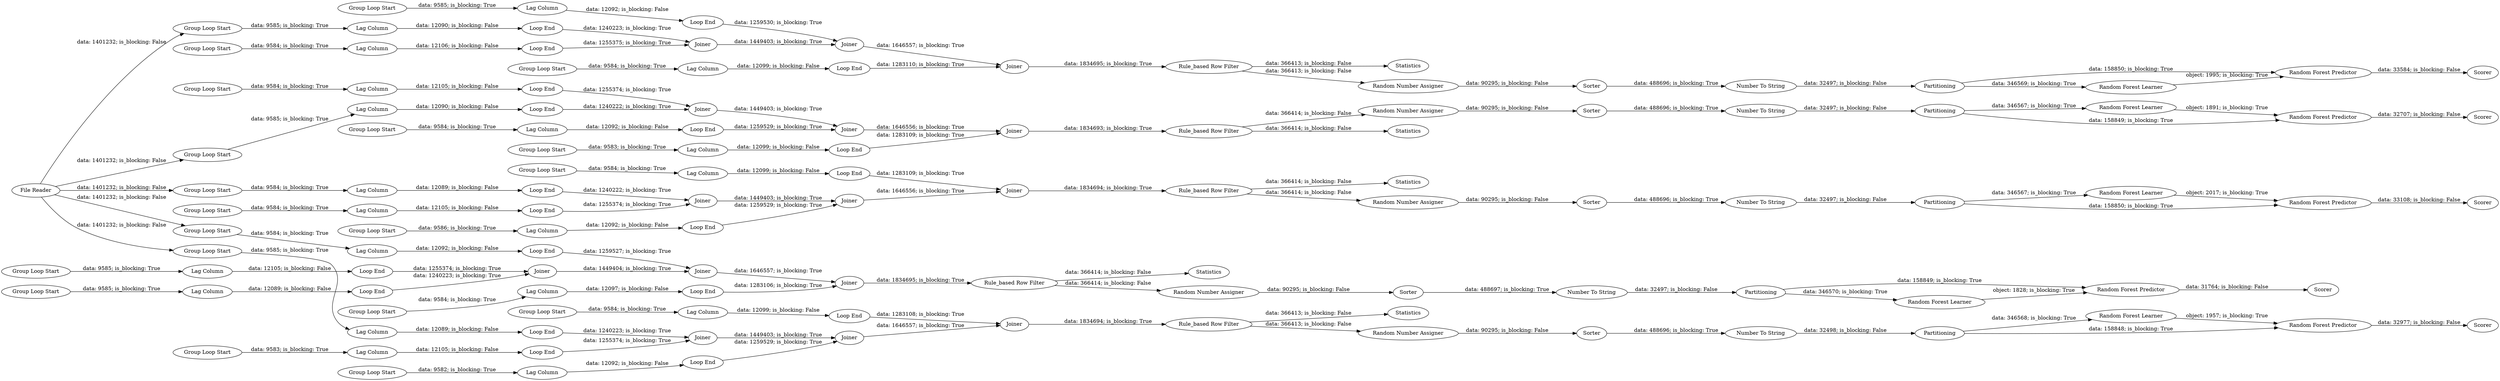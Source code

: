 digraph {
	"2822194880488596997_7" [label="Lag Column"]
	"-311768950679302985_3" [label="Lag Column"]
	"6741477381002145944_19" [label=Sorter]
	"-1651080928022525466_27" [label="Loop End"]
	"-6930339054616025544_38" [label="Random Forest Learner"]
	"6741477381002145944_16" [label=Joiner]
	"2822194880488596997_28" [label="Lag Column"]
	"2822194880488596997_29" [label="Loop End"]
	"-6930339054616025544_37" [label="Random Forest Predictor"]
	"-6930339054616025544_46" [label="Random Forest Learner"]
	"-1651080928022525466_8" [label="Group Loop Start"]
	"2822194880488596997_26" [label="Loop End"]
	"6741477381002145944_18" [label="Random Number Assigner"]
	"6741477381002145944_31" [label=Statistics]
	"-6930339054616025544_51" [label=Partitioning]
	"-1651080928022525466_3" [label="Lag Column"]
	"2822194880488596997_17" [label="Rule_based Row Filter"]
	"-3624817441871705860_2" [label="Group Loop Start"]
	"-1651080928022525466_16" [label=Joiner]
	"-311768950679302985_25" [label="Loop End"]
	"-1651080928022525466_31" [label=Statistics]
	"2822194880488596997_2" [label="Group Loop Start"]
	"-6930339054616025544_21" [label=Partitioning]
	"-311768950679302985_15" [label="Group Loop Start"]
	"6741477381002145944_2" [label="Group Loop Start"]
	"-311768950679302985_30" [label="Lag Column"]
	"-311768950679302985_31" [label=Statistics]
	"-1651080928022525466_15" [label="Group Loop Start"]
	"-311768950679302985_11" [label="Group Loop Start"]
	"2822194880488596997_20" [label="Number To String"]
	"-3624817441871705860_7" [label="Lag Column"]
	"-311768950679302985_27" [label="Loop End"]
	"-3624817441871705860_16" [label=Joiner]
	"-311768950679302985_29" [label="Loop End"]
	"2822194880488596997_5" [label=Joiner]
	"-311768950679302985_9" [label=Joiner]
	"6741477381002145944_11" [label="Group Loop Start"]
	"6741477381002145944_5" [label=Joiner]
	"2822194880488596997_3" [label="Lag Column"]
	"6741477381002145944_29" [label="Loop End"]
	"-1651080928022525466_28" [label="Lag Column"]
	"-6930339054616025544_49" [label="Random Forest Predictor"]
	"-1651080928022525466_2" [label="Group Loop Start"]
	"-6930339054616025544_44" [label=Scorer]
	"-6930339054616025544_48" [label="Random Forest Learner"]
	"-6930339054616025544_40" [label=Scorer]
	"-3624817441871705860_30" [label="Lag Column"]
	"-1651080928022525466_26" [label="Loop End"]
	"-3624817441871705860_19" [label=Sorter]
	"-3624817441871705860_31" [label=Statistics]
	"-3624817441871705860_29" [label="Loop End"]
	"-311768950679302985_28" [label="Lag Column"]
	"2822194880488596997_25" [label="Loop End"]
	"-6930339054616025544_42" [label="Random Forest Learner"]
	"6741477381002145944_3" [label="Lag Column"]
	"-311768950679302985_18" [label="Random Number Assigner"]
	"-1651080928022525466_5" [label=Joiner]
	"6741477381002145944_8" [label="Group Loop Start"]
	"-3624817441871705860_18" [label="Random Number Assigner"]
	"-3624817441871705860_8" [label="Group Loop Start"]
	"-6930339054616025544_24" [label=Scorer]
	"-1651080928022525466_19" [label=Sorter]
	"6741477381002145944_9" [label=Joiner]
	"-3624817441871705860_11" [label="Group Loop Start"]
	"-6930339054616025544_22" [label="Random Forest Learner"]
	"-311768950679302985_17" [label="Rule_based Row Filter"]
	"-3624817441871705860_17" [label="Rule_based Row Filter"]
	"-6930339054616025544_47" [label=Partitioning]
	"-311768950679302985_20" [label="Number To String"]
	"2822194880488596997_30" [label="Lag Column"]
	"-1651080928022525466_9" [label=Joiner]
	"6741477381002145944_7" [label="Lag Column"]
	"-1651080928022525466_11" [label="Group Loop Start"]
	"-1651080928022525466_29" [label="Loop End"]
	"-311768950679302985_5" [label=Joiner]
	"6741477381002145944_30" [label="Lag Column"]
	"-311768950679302985_16" [label=Joiner]
	"-6930339054616025544_50" [label=Scorer]
	"-6930339054616025544_43" [label=Partitioning]
	"-3624817441871705860_9" [label=Joiner]
	"-3624817441871705860_28" [label="Lag Column"]
	"2822194880488596997_31" [label=Statistics]
	"2822194880488596997_19" [label=Sorter]
	"-3624817441871705860_27" [label="Loop End"]
	"2822194880488596997_27" [label="Loop End"]
	"6741477381002145944_25" [label="Loop End"]
	"-3624817441871705860_26" [label="Loop End"]
	"2822194880488596997_15" [label="Group Loop Start"]
	"-1651080928022525466_18" [label="Random Number Assigner"]
	"-3624817441871705860_25" [label="Loop End"]
	"6741477381002145944_26" [label="Loop End"]
	"-6930339054616025544_45" [label="Random Forest Predictor"]
	"-311768950679302985_19" [label=Sorter]
	"-311768950679302985_26" [label="Loop End"]
	"2822194880488596997_8" [label="Group Loop Start"]
	"6741477381002145944_15" [label="Group Loop Start"]
	"-311768950679302985_7" [label="Lag Column"]
	"6741477381002145944_27" [label="Loop End"]
	"2822194880488596997_11" [label="Group Loop Start"]
	"-6930339054616025544_1" [label="File Reader"]
	"-1651080928022525466_20" [label="Number To String"]
	"-6930339054616025544_36" [label=Scorer]
	"-3624817441871705860_3" [label="Lag Column"]
	"-311768950679302985_2" [label="Group Loop Start"]
	"-1651080928022525466_7" [label="Lag Column"]
	"6741477381002145944_28" [label="Lag Column"]
	"-6930339054616025544_39" [label=Partitioning]
	"-3624817441871705860_20" [label="Number To String"]
	"-1651080928022525466_30" [label="Lag Column"]
	"2822194880488596997_16" [label=Joiner]
	"2822194880488596997_9" [label=Joiner]
	"6741477381002145944_17" [label="Rule_based Row Filter"]
	"-3624817441871705860_5" [label=Joiner]
	"-1651080928022525466_25" [label="Loop End"]
	"-6930339054616025544_23" [label="Random Forest Predictor"]
	"-6930339054616025544_41" [label="Random Forest Predictor"]
	"-3624817441871705860_15" [label="Group Loop Start"]
	"-311768950679302985_8" [label="Group Loop Start"]
	"6741477381002145944_20" [label="Number To String"]
	"2822194880488596997_18" [label="Random Number Assigner"]
	"-1651080928022525466_17" [label="Rule_based Row Filter"]
	"6741477381002145944_5" -> "6741477381002145944_9" [label="data: 1449403; is_blocking: True"]
	"-1651080928022525466_29" -> "-1651080928022525466_16" [label="data: 1283109; is_blocking: True"]
	"2822194880488596997_8" -> "2822194880488596997_7" [label="data: 9584; is_blocking: True"]
	"6741477381002145944_19" -> "6741477381002145944_20" [label="data: 488696; is_blocking: True"]
	"2822194880488596997_5" -> "2822194880488596997_9" [label="data: 1449403; is_blocking: True"]
	"-3624817441871705860_27" -> "-3624817441871705860_9" [label="data: 1259527; is_blocking: True"]
	"2822194880488596997_9" -> "2822194880488596997_16" [label="data: 1646557; is_blocking: True"]
	"6741477381002145944_8" -> "6741477381002145944_7" [label="data: 9584; is_blocking: True"]
	"-1651080928022525466_19" -> "-1651080928022525466_20" [label="data: 488696; is_blocking: True"]
	"-6930339054616025544_47" -> "-6930339054616025544_45" [label="data: 158849; is_blocking: True"]
	"-3624817441871705860_15" -> "-3624817441871705860_30" [label="data: 9584; is_blocking: True"]
	"-1651080928022525466_5" -> "-1651080928022525466_9" [label="data: 1449403; is_blocking: True"]
	"-1651080928022525466_26" -> "-1651080928022525466_5" [label="data: 1255374; is_blocking: True"]
	"-311768950679302985_29" -> "-311768950679302985_16" [label="data: 1283108; is_blocking: True"]
	"-6930339054616025544_1" -> "2822194880488596997_2" [label="data: 1401232; is_blocking: False"]
	"-311768950679302985_8" -> "-311768950679302985_7" [label="data: 9583; is_blocking: True"]
	"-1651080928022525466_11" -> "-1651080928022525466_28" [label="data: 9586; is_blocking: True"]
	"2822194880488596997_11" -> "2822194880488596997_28" [label="data: 9585; is_blocking: True"]
	"6741477381002145944_18" -> "6741477381002145944_19" [label="data: 90295; is_blocking: False"]
	"6741477381002145944_26" -> "6741477381002145944_5" [label="data: 1255374; is_blocking: True"]
	"-3624817441871705860_19" -> "-3624817441871705860_20" [label="data: 488697; is_blocking: True"]
	"6741477381002145944_20" -> "-6930339054616025544_47" [label="data: 32497; is_blocking: False"]
	"-3624817441871705860_5" -> "-3624817441871705860_9" [label="data: 1449404; is_blocking: True"]
	"6741477381002145944_28" -> "6741477381002145944_27" [label="data: 12092; is_blocking: False"]
	"2822194880488596997_17" -> "2822194880488596997_18" [label="data: 366413; is_blocking: False"]
	"-1651080928022525466_20" -> "-6930339054616025544_39" [label="data: 32497; is_blocking: False"]
	"-311768950679302985_26" -> "-311768950679302985_5" [label="data: 1255374; is_blocking: True"]
	"-6930339054616025544_1" -> "6741477381002145944_2" [label="data: 1401232; is_blocking: False"]
	"-311768950679302985_18" -> "-311768950679302985_19" [label="data: 90295; is_blocking: False"]
	"-6930339054616025544_46" -> "-6930339054616025544_45" [label="object: 1891; is_blocking: True"]
	"2822194880488596997_25" -> "2822194880488596997_5" [label="data: 1240223; is_blocking: True"]
	"-1651080928022525466_18" -> "-1651080928022525466_19" [label="data: 90295; is_blocking: False"]
	"6741477381002145944_29" -> "6741477381002145944_16" [label="data: 1283109; is_blocking: True"]
	"2822194880488596997_18" -> "2822194880488596997_19" [label="data: 90295; is_blocking: False"]
	"-1651080928022525466_17" -> "-1651080928022525466_18" [label="data: 366414; is_blocking: False"]
	"-311768950679302985_16" -> "-311768950679302985_17" [label="data: 1834694; is_blocking: True"]
	"-311768950679302985_20" -> "-6930339054616025544_43" [label="data: 32498; is_blocking: False"]
	"-6930339054616025544_23" -> "-6930339054616025544_24" [label="data: 31764; is_blocking: False"]
	"2822194880488596997_7" -> "2822194880488596997_26" [label="data: 12106; is_blocking: False"]
	"-311768950679302985_15" -> "-311768950679302985_30" [label="data: 9584; is_blocking: True"]
	"-6930339054616025544_39" -> "-6930339054616025544_38" [label="data: 346567; is_blocking: True"]
	"-6930339054616025544_39" -> "-6930339054616025544_37" [label="data: 158850; is_blocking: True"]
	"-6930339054616025544_45" -> "-6930339054616025544_44" [label="data: 32707; is_blocking: False"]
	"2822194880488596997_15" -> "2822194880488596997_30" [label="data: 9584; is_blocking: True"]
	"2822194880488596997_29" -> "2822194880488596997_16" [label="data: 1283110; is_blocking: True"]
	"-3624817441871705860_18" -> "-3624817441871705860_19" [label="data: 90295; is_blocking: False"]
	"-3624817441871705860_17" -> "-3624817441871705860_31" [label="data: 366414; is_blocking: False"]
	"-311768950679302985_28" -> "-311768950679302985_27" [label="data: 12092; is_blocking: False"]
	"2822194880488596997_28" -> "2822194880488596997_27" [label="data: 12092; is_blocking: False"]
	"-6930339054616025544_1" -> "-1651080928022525466_2" [label="data: 1401232; is_blocking: False"]
	"-3624817441871705860_2" -> "-3624817441871705860_3" [label="data: 9585; is_blocking: True"]
	"-6930339054616025544_37" -> "-6930339054616025544_36" [label="data: 33108; is_blocking: False"]
	"-6930339054616025544_42" -> "-6930339054616025544_41" [label="object: 1957; is_blocking: True"]
	"-6930339054616025544_41" -> "-6930339054616025544_40" [label="data: 32977; is_blocking: False"]
	"2822194880488596997_2" -> "2822194880488596997_3" [label="data: 9585; is_blocking: True"]
	"-311768950679302985_3" -> "-311768950679302985_25" [label="data: 12089; is_blocking: False"]
	"-6930339054616025544_1" -> "-3624817441871705860_11" [label="data: 1401232; is_blocking: False"]
	"-311768950679302985_2" -> "-311768950679302985_3" [label="data: 9585; is_blocking: True"]
	"-6930339054616025544_43" -> "-6930339054616025544_42" [label="data: 346568; is_blocking: True"]
	"-6930339054616025544_49" -> "-6930339054616025544_50" [label="data: 33584; is_blocking: False"]
	"2822194880488596997_3" -> "2822194880488596997_25" [label="data: 12090; is_blocking: False"]
	"-6930339054616025544_38" -> "-6930339054616025544_37" [label="object: 2017; is_blocking: True"]
	"-6930339054616025544_21" -> "-6930339054616025544_23" [label="data: 158849; is_blocking: True"]
	"-1651080928022525466_16" -> "-1651080928022525466_17" [label="data: 1834694; is_blocking: True"]
	"-3624817441871705860_3" -> "-3624817441871705860_25" [label="data: 12089; is_blocking: False"]
	"-311768950679302985_17" -> "-311768950679302985_31" [label="data: 366413; is_blocking: False"]
	"-3624817441871705860_8" -> "-3624817441871705860_7" [label="data: 9585; is_blocking: True"]
	"-1651080928022525466_25" -> "-1651080928022525466_5" [label="data: 1240222; is_blocking: True"]
	"-3624817441871705860_16" -> "-3624817441871705860_17" [label="data: 1834695; is_blocking: True"]
	"2822194880488596997_20" -> "-6930339054616025544_51" [label="data: 32497; is_blocking: False"]
	"-1651080928022525466_30" -> "-1651080928022525466_29" [label="data: 12099; is_blocking: False"]
	"2822194880488596997_26" -> "2822194880488596997_5" [label="data: 1255375; is_blocking: True"]
	"-311768950679302985_27" -> "-311768950679302985_9" [label="data: 1259529; is_blocking: True"]
	"-6930339054616025544_1" -> "-311768950679302985_2" [label="data: 1401232; is_blocking: False"]
	"-6930339054616025544_21" -> "-6930339054616025544_22" [label="data: 346570; is_blocking: True"]
	"-311768950679302985_11" -> "-311768950679302985_28" [label="data: 9582; is_blocking: True"]
	"-3624817441871705860_20" -> "-6930339054616025544_21" [label="data: 32497; is_blocking: False"]
	"-3624817441871705860_7" -> "-3624817441871705860_26" [label="data: 12105; is_blocking: False"]
	"-311768950679302985_30" -> "-311768950679302985_29" [label="data: 12099; is_blocking: False"]
	"-311768950679302985_19" -> "-311768950679302985_20" [label="data: 488696; is_blocking: True"]
	"6741477381002145944_2" -> "6741477381002145944_3" [label="data: 9585; is_blocking: True"]
	"-6930339054616025544_48" -> "-6930339054616025544_49" [label="object: 1995; is_blocking: True"]
	"6741477381002145944_16" -> "6741477381002145944_17" [label="data: 1834693; is_blocking: True"]
	"-6930339054616025544_43" -> "-6930339054616025544_41" [label="data: 158848; is_blocking: True"]
	"-1651080928022525466_9" -> "-1651080928022525466_16" [label="data: 1646556; is_blocking: True"]
	"-311768950679302985_5" -> "-311768950679302985_9" [label="data: 1449403; is_blocking: True"]
	"-1651080928022525466_28" -> "-1651080928022525466_27" [label="data: 12092; is_blocking: False"]
	"-3624817441871705860_28" -> "-3624817441871705860_27" [label="data: 12092; is_blocking: False"]
	"-3624817441871705860_26" -> "-3624817441871705860_5" [label="data: 1255374; is_blocking: True"]
	"2822194880488596997_16" -> "2822194880488596997_17" [label="data: 1834695; is_blocking: True"]
	"6741477381002145944_3" -> "6741477381002145944_25" [label="data: 12090; is_blocking: False"]
	"-311768950679302985_9" -> "-311768950679302985_16" [label="data: 1646557; is_blocking: True"]
	"6741477381002145944_17" -> "6741477381002145944_31" [label="data: 366414; is_blocking: False"]
	"-1651080928022525466_3" -> "-1651080928022525466_25" [label="data: 12089; is_blocking: False"]
	"2822194880488596997_19" -> "2822194880488596997_20" [label="data: 488696; is_blocking: True"]
	"-3624817441871705860_30" -> "-3624817441871705860_29" [label="data: 12097; is_blocking: False"]
	"-1651080928022525466_27" -> "-1651080928022525466_9" [label="data: 1259529; is_blocking: True"]
	"-3624817441871705860_25" -> "-3624817441871705860_5" [label="data: 1240223; is_blocking: True"]
	"-6930339054616025544_22" -> "-6930339054616025544_23" [label="object: 1828; is_blocking: True"]
	"-3624817441871705860_11" -> "-3624817441871705860_28" [label="data: 9584; is_blocking: True"]
	"6741477381002145944_9" -> "6741477381002145944_16" [label="data: 1646556; is_blocking: True"]
	"-3624817441871705860_29" -> "-3624817441871705860_16" [label="data: 1283106; is_blocking: True"]
	"6741477381002145944_30" -> "6741477381002145944_29" [label="data: 12099; is_blocking: False"]
	"2822194880488596997_27" -> "2822194880488596997_9" [label="data: 1259530; is_blocking: True"]
	"6741477381002145944_7" -> "6741477381002145944_26" [label="data: 12105; is_blocking: False"]
	"-1651080928022525466_17" -> "-1651080928022525466_31" [label="data: 366414; is_blocking: False"]
	"-6930339054616025544_51" -> "-6930339054616025544_49" [label="data: 158850; is_blocking: True"]
	"-311768950679302985_17" -> "-311768950679302985_18" [label="data: 366413; is_blocking: False"]
	"-1651080928022525466_15" -> "-1651080928022525466_30" [label="data: 9584; is_blocking: True"]
	"2822194880488596997_17" -> "2822194880488596997_31" [label="data: 366413; is_blocking: False"]
	"-3624817441871705860_9" -> "-3624817441871705860_16" [label="data: 1646557; is_blocking: True"]
	"6741477381002145944_11" -> "6741477381002145944_28" [label="data: 9584; is_blocking: True"]
	"-1651080928022525466_7" -> "-1651080928022525466_26" [label="data: 12105; is_blocking: False"]
	"-6930339054616025544_51" -> "-6930339054616025544_48" [label="data: 346569; is_blocking: True"]
	"-3624817441871705860_17" -> "-3624817441871705860_18" [label="data: 366414; is_blocking: False"]
	"-311768950679302985_7" -> "-311768950679302985_26" [label="data: 12105; is_blocking: False"]
	"6741477381002145944_17" -> "6741477381002145944_18" [label="data: 366414; is_blocking: False"]
	"2822194880488596997_30" -> "2822194880488596997_29" [label="data: 12099; is_blocking: False"]
	"-6930339054616025544_47" -> "-6930339054616025544_46" [label="data: 346567; is_blocking: True"]
	"-1651080928022525466_8" -> "-1651080928022525466_7" [label="data: 9584; is_blocking: True"]
	"-311768950679302985_25" -> "-311768950679302985_5" [label="data: 1240223; is_blocking: True"]
	"6741477381002145944_27" -> "6741477381002145944_9" [label="data: 1259529; is_blocking: True"]
	"6741477381002145944_15" -> "6741477381002145944_30" [label="data: 9583; is_blocking: True"]
	"6741477381002145944_25" -> "6741477381002145944_5" [label="data: 1240222; is_blocking: True"]
	"-1651080928022525466_2" -> "-1651080928022525466_3" [label="data: 9584; is_blocking: True"]
	rankdir=LR
}
